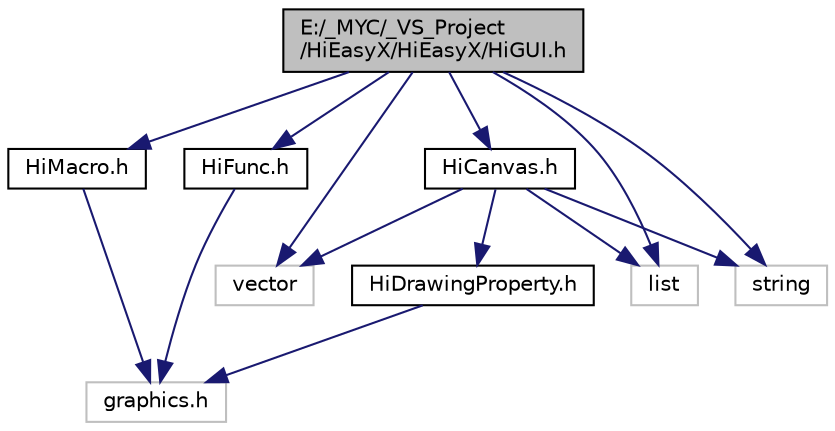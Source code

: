 digraph "E:/_MYC/_VS_Project/HiEasyX/HiEasyX/HiGUI.h"
{
 // LATEX_PDF_SIZE
  edge [fontname="Helvetica",fontsize="10",labelfontname="Helvetica",labelfontsize="10"];
  node [fontname="Helvetica",fontsize="10",shape=record];
  Node1 [label="E:/_MYC/_VS_Project\l/HiEasyX/HiEasyX/HiGUI.h",height=0.2,width=0.4,color="black", fillcolor="grey75", style="filled", fontcolor="black",tooltip=" "];
  Node1 -> Node2 [color="midnightblue",fontsize="10",style="solid"];
  Node2 [label="HiMacro.h",height=0.2,width=0.4,color="black", fillcolor="white", style="filled",URL="$_hi_macro_8h.html",tooltip=" "];
  Node2 -> Node3 [color="midnightblue",fontsize="10",style="solid"];
  Node3 [label="graphics.h",height=0.2,width=0.4,color="grey75", fillcolor="white", style="filled",tooltip=" "];
  Node1 -> Node4 [color="midnightblue",fontsize="10",style="solid"];
  Node4 [label="HiFunc.h",height=0.2,width=0.4,color="black", fillcolor="white", style="filled",URL="$_hi_func_8h.html",tooltip=" "];
  Node4 -> Node3 [color="midnightblue",fontsize="10",style="solid"];
  Node1 -> Node5 [color="midnightblue",fontsize="10",style="solid"];
  Node5 [label="HiCanvas.h",height=0.2,width=0.4,color="black", fillcolor="white", style="filled",URL="$_hi_canvas_8h.html",tooltip=" "];
  Node5 -> Node6 [color="midnightblue",fontsize="10",style="solid"];
  Node6 [label="HiDrawingProperty.h",height=0.2,width=0.4,color="black", fillcolor="white", style="filled",URL="$_hi_drawing_property_8h.html",tooltip=" "];
  Node6 -> Node3 [color="midnightblue",fontsize="10",style="solid"];
  Node5 -> Node7 [color="midnightblue",fontsize="10",style="solid"];
  Node7 [label="vector",height=0.2,width=0.4,color="grey75", fillcolor="white", style="filled",tooltip=" "];
  Node5 -> Node8 [color="midnightblue",fontsize="10",style="solid"];
  Node8 [label="list",height=0.2,width=0.4,color="grey75", fillcolor="white", style="filled",tooltip=" "];
  Node5 -> Node9 [color="midnightblue",fontsize="10",style="solid"];
  Node9 [label="string",height=0.2,width=0.4,color="grey75", fillcolor="white", style="filled",tooltip=" "];
  Node1 -> Node9 [color="midnightblue",fontsize="10",style="solid"];
  Node1 -> Node7 [color="midnightblue",fontsize="10",style="solid"];
  Node1 -> Node8 [color="midnightblue",fontsize="10",style="solid"];
}
